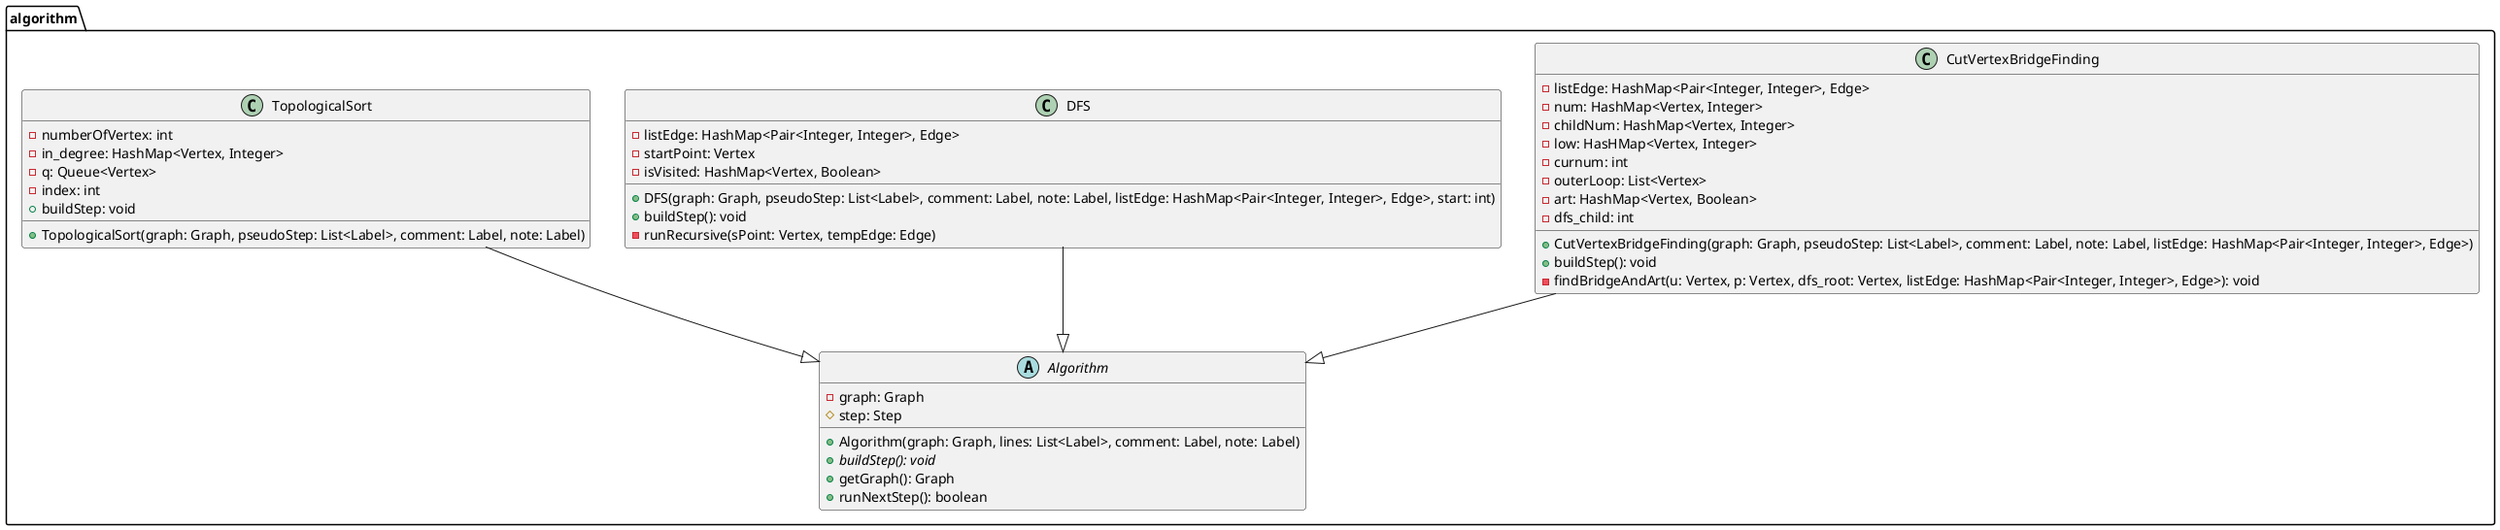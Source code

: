 @startuml

package algorithm <<Folder>> {
    
    class CutVertexBridgeFinding{
        -listEdge: HashMap<Pair<Integer, Integer>, Edge>
        -num: HashMap<Vertex, Integer>
        -childNum: HashMap<Vertex, Integer>
        -low: HasHMap<Vertex, Integer>
        -curnum: int
        -outerLoop: List<Vertex>
        -art: HashMap<Vertex, Boolean>
        -dfs_child: int
        +CutVertexBridgeFinding(graph: Graph, pseudoStep: List<Label>, comment: Label, note: Label, listEdge: HashMap<Pair<Integer, Integer>, Edge>)
        +buildStep(): void
        -findBridgeAndArt(u: Vertex, p: Vertex, dfs_root: Vertex, listEdge: HashMap<Pair<Integer, Integer>, Edge>): void
    }
    abstract class Algorithm {
        -graph: Graph
        #step: Step
        +Algorithm(graph: Graph, lines: List<Label>, comment: Label, note: Label)
        +{abstract}buildStep(): void
        +getGraph(): Graph
        +runNextStep(): boolean
    }


    class DFS{
        -listEdge: HashMap<Pair<Integer, Integer>, Edge>
        -startPoint: Vertex
        +DFS(graph: Graph, pseudoStep: List<Label>, comment: Label, note: Label, listEdge: HashMap<Pair<Integer, Integer>, Edge>, start: int)
        -isVisited: HashMap<Vertex, Boolean>
        +buildStep(): void
        -runRecursive(sPoint: Vertex, tempEdge: Edge)
    }

    class TopologicalSort{
        +TopologicalSort(graph: Graph, pseudoStep: List<Label>, comment: Label, note: Label)
        -numberOfVertex: int
        -in_degree: HashMap<Vertex, Integer>
        -q: Queue<Vertex>
        -index: int
        +buildStep: void
    }
}

CutVertexBridgeFinding --^ Algorithm
DFS --^ Algorithm
TopologicalSort --^ Algorithm

@enduml
